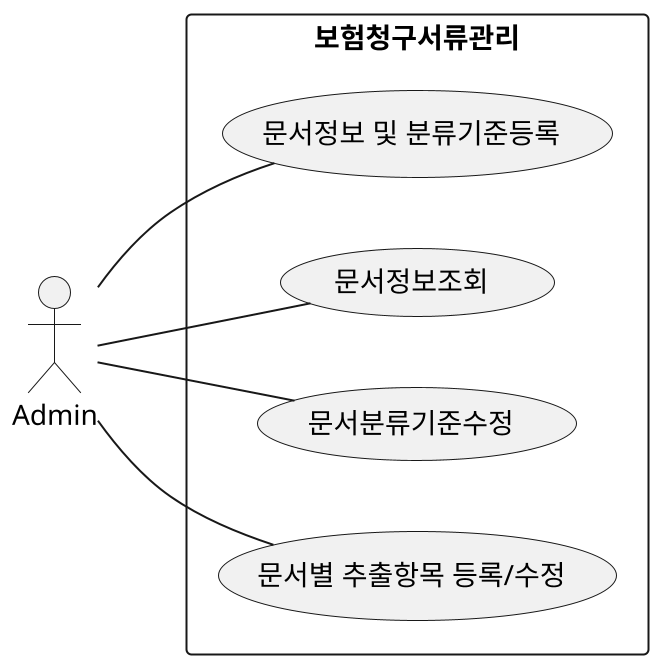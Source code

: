 @startuml
scale 2
left to right direction
skinparam packageStyle rect
actor Admin
rectangle 보험청구서류관리 {

    Admin -- (문서정보 및 분류기준등록)
    Admin -- (문서정보조회)
    Admin -- (문서분류기준수정)
    Admin -- (문서별 추출항목 등록/수정)

} 


'scale 1.5 | scale 200 width | scale 100 height | scale [max] 200x100
@enduml